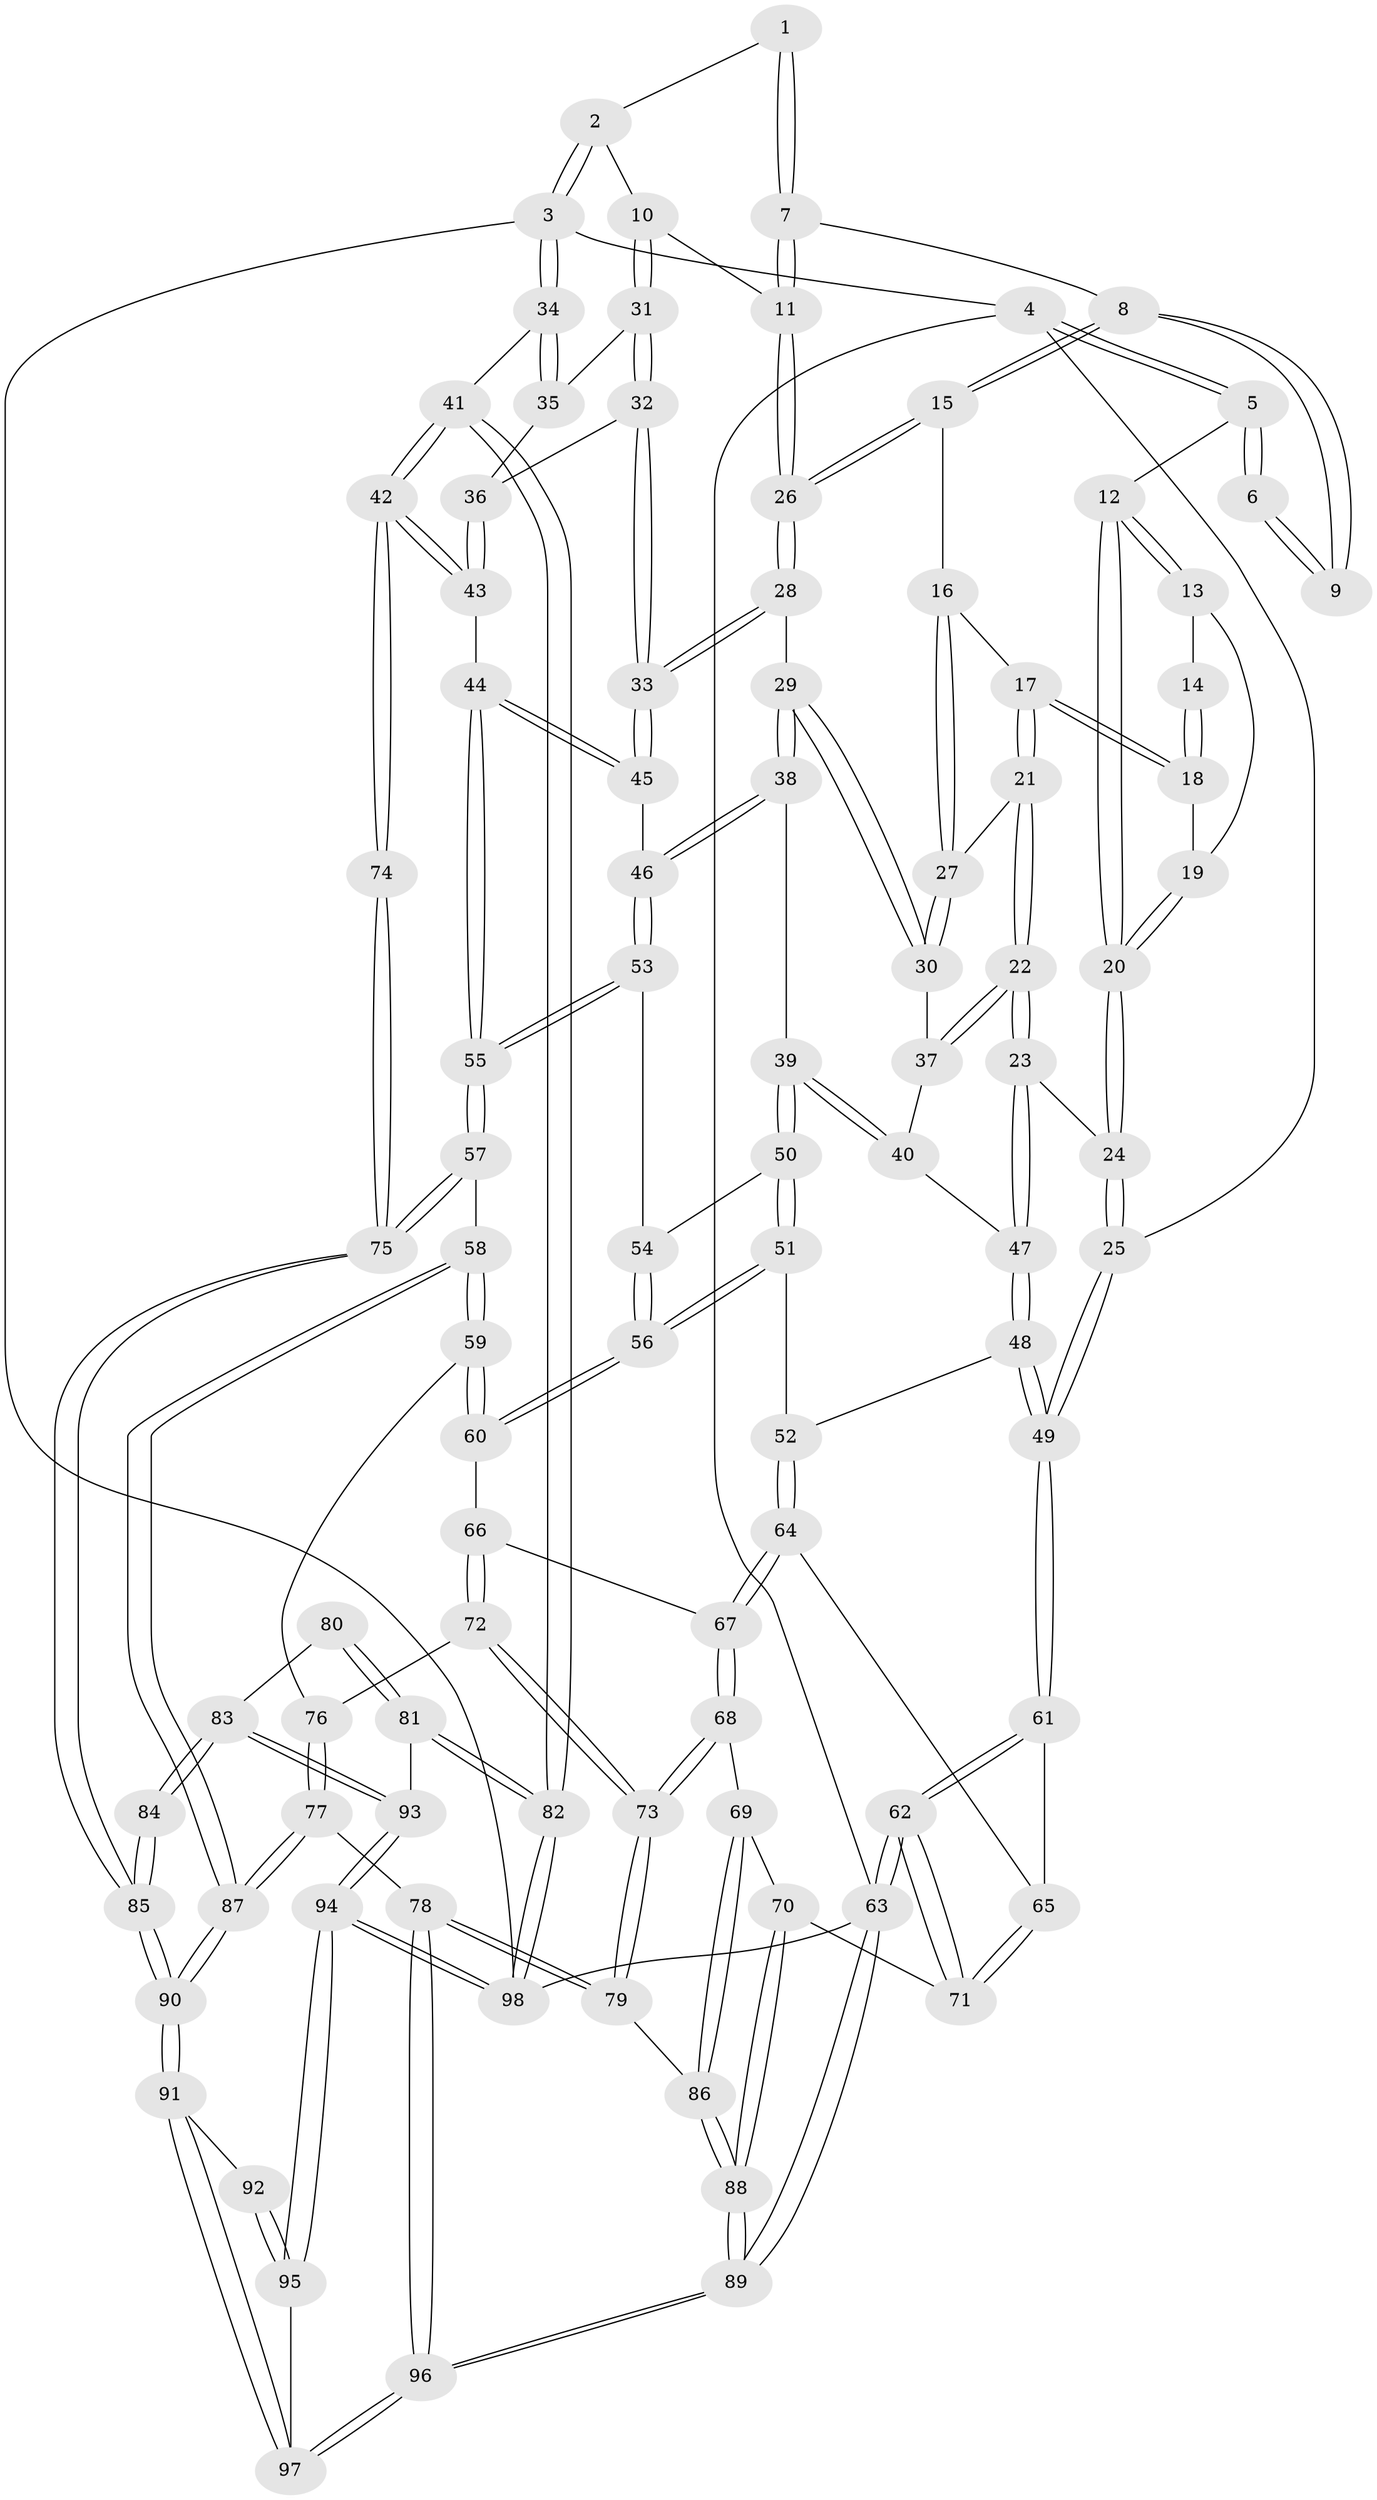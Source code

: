 // coarse degree distribution, {3: 0.2631578947368421, 5: 0.24561403508771928, 6: 0.08771929824561403, 4: 0.3684210526315789, 7: 0.017543859649122806, 2: 0.017543859649122806}
// Generated by graph-tools (version 1.1) at 2025/24/03/03/25 07:24:40]
// undirected, 98 vertices, 242 edges
graph export_dot {
graph [start="1"]
  node [color=gray90,style=filled];
  1 [pos="+0.6911951556693106+0"];
  2 [pos="+0.8750134927100419+0"];
  3 [pos="+1+0"];
  4 [pos="+0+0"];
  5 [pos="+0+0"];
  6 [pos="+0.4402330469968176+0"];
  7 [pos="+0.628521318543858+0.10411289522512976"];
  8 [pos="+0.5125413309185731+0.11100544242408197"];
  9 [pos="+0.46144217315202984+0.0005019077261750409"];
  10 [pos="+0.7948652513395132+0.13257970056424334"];
  11 [pos="+0.7073305164398301+0.1473096267665749"];
  12 [pos="+0.12195077837561266+0.016526837917336216"];
  13 [pos="+0.31309490890088987+0.08222071762883304"];
  14 [pos="+0.37670316994737685+0.05655886258299685"];
  15 [pos="+0.4967175055924239+0.14352518088965174"];
  16 [pos="+0.4952049502132638+0.145526818861126"];
  17 [pos="+0.39959309975853446+0.17029994886229263"];
  18 [pos="+0.3719935341841517+0.1593848418694113"];
  19 [pos="+0.3563153553645362+0.15577255978485638"];
  20 [pos="+0.18262787166164376+0.2445766791220092"];
  21 [pos="+0.3551109508603767+0.292575119076309"];
  22 [pos="+0.19874719756787487+0.3506833036255213"];
  23 [pos="+0.19340772627113778+0.3519286556464967"];
  24 [pos="+0.18287372327020796+0.3377192861191118"];
  25 [pos="+0+0.31930161582433897"];
  26 [pos="+0.6498537706553279+0.2829813068724491"];
  27 [pos="+0.4931116446779062+0.3162069796728055"];
  28 [pos="+0.6463801931938082+0.30712724017059817"];
  29 [pos="+0.5483513753289165+0.3574494714043336"];
  30 [pos="+0.4968451618186105+0.32135170375616073"];
  31 [pos="+0.8234182369199488+0.1579818739781046"];
  32 [pos="+0.7864425475395809+0.3546003755354449"];
  33 [pos="+0.7596003591620806+0.3736948539911589"];
  34 [pos="+1+0.15424084777882302"];
  35 [pos="+1+0.20950056492617164"];
  36 [pos="+0.9019580947715422+0.3603891396427898"];
  37 [pos="+0.41759818415147676+0.3943003044112035"];
  38 [pos="+0.5489033748242961+0.37296689006102585"];
  39 [pos="+0.4374237488756736+0.49352798352353267"];
  40 [pos="+0.4153924871872649+0.4486554075712876"];
  41 [pos="+1+0.6600706991463788"];
  42 [pos="+1+0.6405814615227886"];
  43 [pos="+0.9869899141746065+0.6051111620007008"];
  44 [pos="+0.8270762822218318+0.5722042593415929"];
  45 [pos="+0.7488023757562935+0.48673898160103723"];
  46 [pos="+0.6152054706893755+0.5061061047091875"];
  47 [pos="+0.1936208247234604+0.3540633503414276"];
  48 [pos="+0.1930104991979604+0.5049869802520791"];
  49 [pos="+0+0.5263010596496424"];
  50 [pos="+0.43172049753505853+0.5239444800211016"];
  51 [pos="+0.34847514623869336+0.5664251321269645"];
  52 [pos="+0.20797561602107198+0.5475084044760216"];
  53 [pos="+0.5797256221561365+0.5608755807652188"];
  54 [pos="+0.5170325370408276+0.5616282313377252"];
  55 [pos="+0.6404546856368044+0.7403562339684054"];
  56 [pos="+0.44085219021345495+0.7213015369076234"];
  57 [pos="+0.6400886258707017+0.7417847257055349"];
  58 [pos="+0.4915359038477469+0.7899210885194081"];
  59 [pos="+0.4638832536354154+0.7738879303789834"];
  60 [pos="+0.44178331891797806+0.7255639287667515"];
  61 [pos="+0+0.5437263151641765"];
  62 [pos="+0+0.7875930259114593"];
  63 [pos="+0+1"];
  64 [pos="+0.20487036373350462+0.5568632732118746"];
  65 [pos="+0.09925922229780024+0.6206023775482886"];
  66 [pos="+0.3193075857140238+0.7017716786349855"];
  67 [pos="+0.2127031646970204+0.6227568082300743"];
  68 [pos="+0.20036149980539245+0.7674225650763512"];
  69 [pos="+0.10632801215539397+0.8080391582224546"];
  70 [pos="+0.06310960278305962+0.8135795001252765"];
  71 [pos="+0+0.7750041204428996"];
  72 [pos="+0.3189093630834446+0.7916268296879259"];
  73 [pos="+0.24874236065386637+0.8100147828644423"];
  74 [pos="+0.8448804272775484+0.7797449521146509"];
  75 [pos="+0.6965583628910411+0.8050088853716979"];
  76 [pos="+0.42573143215813786+0.7849492698676819"];
  77 [pos="+0.32139739103626497+0.9135721796221188"];
  78 [pos="+0.27584518198891317+0.901257103820012"];
  79 [pos="+0.25921752179911295+0.8798949421058474"];
  80 [pos="+0.8544165816077215+0.8634445301489537"];
  81 [pos="+0.9100824511021098+0.9319608938352781"];
  82 [pos="+1+1"];
  83 [pos="+0.7533894545386607+0.9013592669401802"];
  84 [pos="+0.7048164530219235+0.8306823095047797"];
  85 [pos="+0.697451132205054+0.8102701669516656"];
  86 [pos="+0.17042773238820974+0.9271481177849502"];
  87 [pos="+0.47960754878813167+1"];
  88 [pos="+0.09642065128844159+1"];
  89 [pos="+0.03858357088452921+1"];
  90 [pos="+0.4868770265635134+1"];
  91 [pos="+0.5028829901715762+1"];
  92 [pos="+0.6861157907291787+0.8742945042347435"];
  93 [pos="+0.7754468918856964+0.9588272725655742"];
  94 [pos="+0.6780672718071995+1"];
  95 [pos="+0.6299655983459103+1"];
  96 [pos="+0.16819882099404654+1"];
  97 [pos="+0.5078858915328485+1"];
  98 [pos="+1+1"];
  1 -- 2;
  1 -- 7;
  1 -- 7;
  2 -- 3;
  2 -- 3;
  2 -- 10;
  3 -- 4;
  3 -- 34;
  3 -- 34;
  3 -- 98;
  4 -- 5;
  4 -- 5;
  4 -- 25;
  4 -- 63;
  5 -- 6;
  5 -- 6;
  5 -- 12;
  6 -- 9;
  6 -- 9;
  7 -- 8;
  7 -- 11;
  7 -- 11;
  8 -- 9;
  8 -- 9;
  8 -- 15;
  8 -- 15;
  10 -- 11;
  10 -- 31;
  10 -- 31;
  11 -- 26;
  11 -- 26;
  12 -- 13;
  12 -- 13;
  12 -- 20;
  12 -- 20;
  13 -- 14;
  13 -- 19;
  14 -- 18;
  14 -- 18;
  15 -- 16;
  15 -- 26;
  15 -- 26;
  16 -- 17;
  16 -- 27;
  16 -- 27;
  17 -- 18;
  17 -- 18;
  17 -- 21;
  17 -- 21;
  18 -- 19;
  19 -- 20;
  19 -- 20;
  20 -- 24;
  20 -- 24;
  21 -- 22;
  21 -- 22;
  21 -- 27;
  22 -- 23;
  22 -- 23;
  22 -- 37;
  22 -- 37;
  23 -- 24;
  23 -- 47;
  23 -- 47;
  24 -- 25;
  24 -- 25;
  25 -- 49;
  25 -- 49;
  26 -- 28;
  26 -- 28;
  27 -- 30;
  27 -- 30;
  28 -- 29;
  28 -- 33;
  28 -- 33;
  29 -- 30;
  29 -- 30;
  29 -- 38;
  29 -- 38;
  30 -- 37;
  31 -- 32;
  31 -- 32;
  31 -- 35;
  32 -- 33;
  32 -- 33;
  32 -- 36;
  33 -- 45;
  33 -- 45;
  34 -- 35;
  34 -- 35;
  34 -- 41;
  35 -- 36;
  36 -- 43;
  36 -- 43;
  37 -- 40;
  38 -- 39;
  38 -- 46;
  38 -- 46;
  39 -- 40;
  39 -- 40;
  39 -- 50;
  39 -- 50;
  40 -- 47;
  41 -- 42;
  41 -- 42;
  41 -- 82;
  41 -- 82;
  42 -- 43;
  42 -- 43;
  42 -- 74;
  42 -- 74;
  43 -- 44;
  44 -- 45;
  44 -- 45;
  44 -- 55;
  44 -- 55;
  45 -- 46;
  46 -- 53;
  46 -- 53;
  47 -- 48;
  47 -- 48;
  48 -- 49;
  48 -- 49;
  48 -- 52;
  49 -- 61;
  49 -- 61;
  50 -- 51;
  50 -- 51;
  50 -- 54;
  51 -- 52;
  51 -- 56;
  51 -- 56;
  52 -- 64;
  52 -- 64;
  53 -- 54;
  53 -- 55;
  53 -- 55;
  54 -- 56;
  54 -- 56;
  55 -- 57;
  55 -- 57;
  56 -- 60;
  56 -- 60;
  57 -- 58;
  57 -- 75;
  57 -- 75;
  58 -- 59;
  58 -- 59;
  58 -- 87;
  58 -- 87;
  59 -- 60;
  59 -- 60;
  59 -- 76;
  60 -- 66;
  61 -- 62;
  61 -- 62;
  61 -- 65;
  62 -- 63;
  62 -- 63;
  62 -- 71;
  62 -- 71;
  63 -- 89;
  63 -- 89;
  63 -- 98;
  64 -- 65;
  64 -- 67;
  64 -- 67;
  65 -- 71;
  65 -- 71;
  66 -- 67;
  66 -- 72;
  66 -- 72;
  67 -- 68;
  67 -- 68;
  68 -- 69;
  68 -- 73;
  68 -- 73;
  69 -- 70;
  69 -- 86;
  69 -- 86;
  70 -- 71;
  70 -- 88;
  70 -- 88;
  72 -- 73;
  72 -- 73;
  72 -- 76;
  73 -- 79;
  73 -- 79;
  74 -- 75;
  74 -- 75;
  75 -- 85;
  75 -- 85;
  76 -- 77;
  76 -- 77;
  77 -- 78;
  77 -- 87;
  77 -- 87;
  78 -- 79;
  78 -- 79;
  78 -- 96;
  78 -- 96;
  79 -- 86;
  80 -- 81;
  80 -- 81;
  80 -- 83;
  81 -- 82;
  81 -- 82;
  81 -- 93;
  82 -- 98;
  82 -- 98;
  83 -- 84;
  83 -- 84;
  83 -- 93;
  83 -- 93;
  84 -- 85;
  84 -- 85;
  85 -- 90;
  85 -- 90;
  86 -- 88;
  86 -- 88;
  87 -- 90;
  87 -- 90;
  88 -- 89;
  88 -- 89;
  89 -- 96;
  89 -- 96;
  90 -- 91;
  90 -- 91;
  91 -- 92;
  91 -- 97;
  91 -- 97;
  92 -- 95;
  92 -- 95;
  93 -- 94;
  93 -- 94;
  94 -- 95;
  94 -- 95;
  94 -- 98;
  94 -- 98;
  95 -- 97;
  96 -- 97;
  96 -- 97;
}
